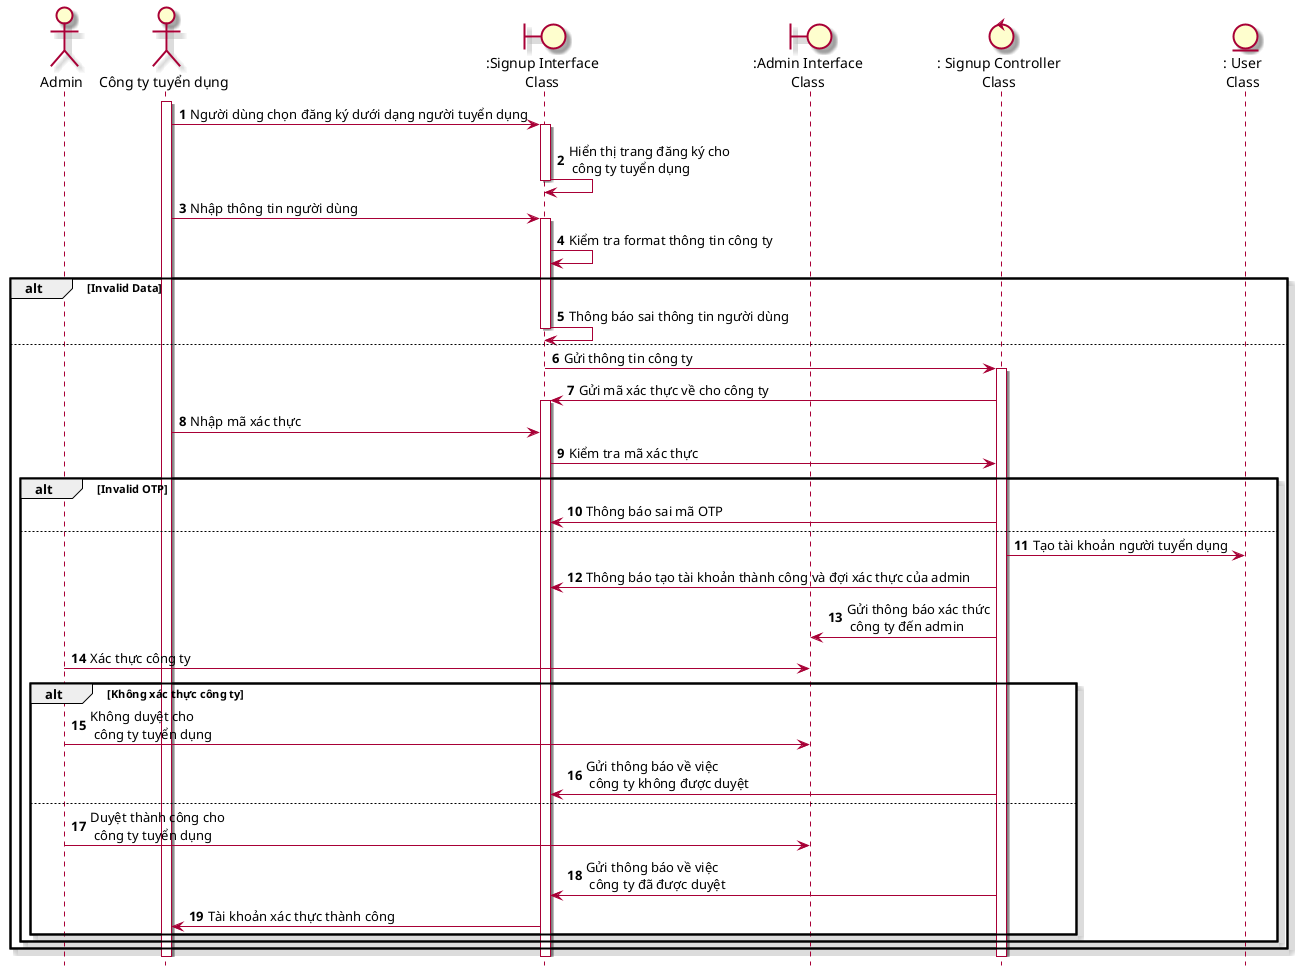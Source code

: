 @startuml SeqDangKyCongTy
skin rose
hide footbox
actor admin as "Admin"
actor congTy as "Công ty tuyển dụng"
boundary ":Signup Interface\nClass" as signupInterface
boundary ":Admin Interface\nClass" as adminInteface
control ": Signup Controller\nClass" as signupControl
entity ": User\nClass" as user
autonumber
congTy++
congTy -> signupInterface++ : Người dùng chọn đăng ký dưới dạng người tuyển dụng 
signupInterface -> signupInterface-- : Hiển thị trang đăng ký cho\n công ty tuyển dụng
congTy -> signupInterface++: Nhập thông tin người dùng
signupInterface -> signupInterface: Kiểm tra format thông tin công ty

alt Invalid Data
    signupInterface ->signupInterface--: Thông báo sai thông tin người dùng
else
    signupInterface -> signupControl++: Gửi thông tin công ty
    signupControl -> signupInterface++: Gửi mã xác thực về cho công ty
    congTy -> signupInterface: Nhập mã xác thực 
    signupInterface -> signupControl: Kiểm tra mã xác thực
    alt Invalid OTP
        signupControl -> signupInterface : Thông báo sai mã OTP
    else
        signupControl -> user: Tạo tài khoản người tuyển dụng
        signupControl -> signupInterface: Thông báo tạo tài khoản thành công và đợi xác thực của admin 
        signupControl -> adminInteface: Gửi thông báo xác thức\n công ty đến admin
        admin -> adminInteface: Xác thực công ty
        alt Không xác thực công ty
        admin -> adminInteface: Không duyệt cho\n công ty tuyển dụng
        signupControl -> signupInterface: Gửi thông báo về việc\n công ty không được duyệt
        else
        admin -> adminInteface: Duyệt thành công cho\n công ty tuyển dụng
        signupControl -> signupInterface: Gửi thông báo về việc\n công ty đã được duyệt  
        signupInterface -> congTy: Tài khoản xác thực thành công

        end
    end
end
@enduml